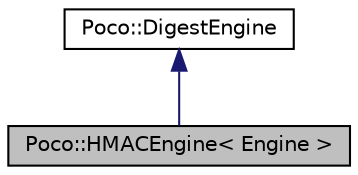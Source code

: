 digraph "Poco::HMACEngine&lt; Engine &gt;"
{
 // LATEX_PDF_SIZE
  edge [fontname="Helvetica",fontsize="10",labelfontname="Helvetica",labelfontsize="10"];
  node [fontname="Helvetica",fontsize="10",shape=record];
  Node1 [label="Poco::HMACEngine\< Engine \>",height=0.2,width=0.4,color="black", fillcolor="grey75", style="filled", fontcolor="black",tooltip=" "];
  Node2 -> Node1 [dir="back",color="midnightblue",fontsize="10",style="solid",fontname="Helvetica"];
  Node2 [label="Poco::DigestEngine",height=0.2,width=0.4,color="black", fillcolor="white", style="filled",URL="$classPoco_1_1DigestEngine.html",tooltip=" "];
}
